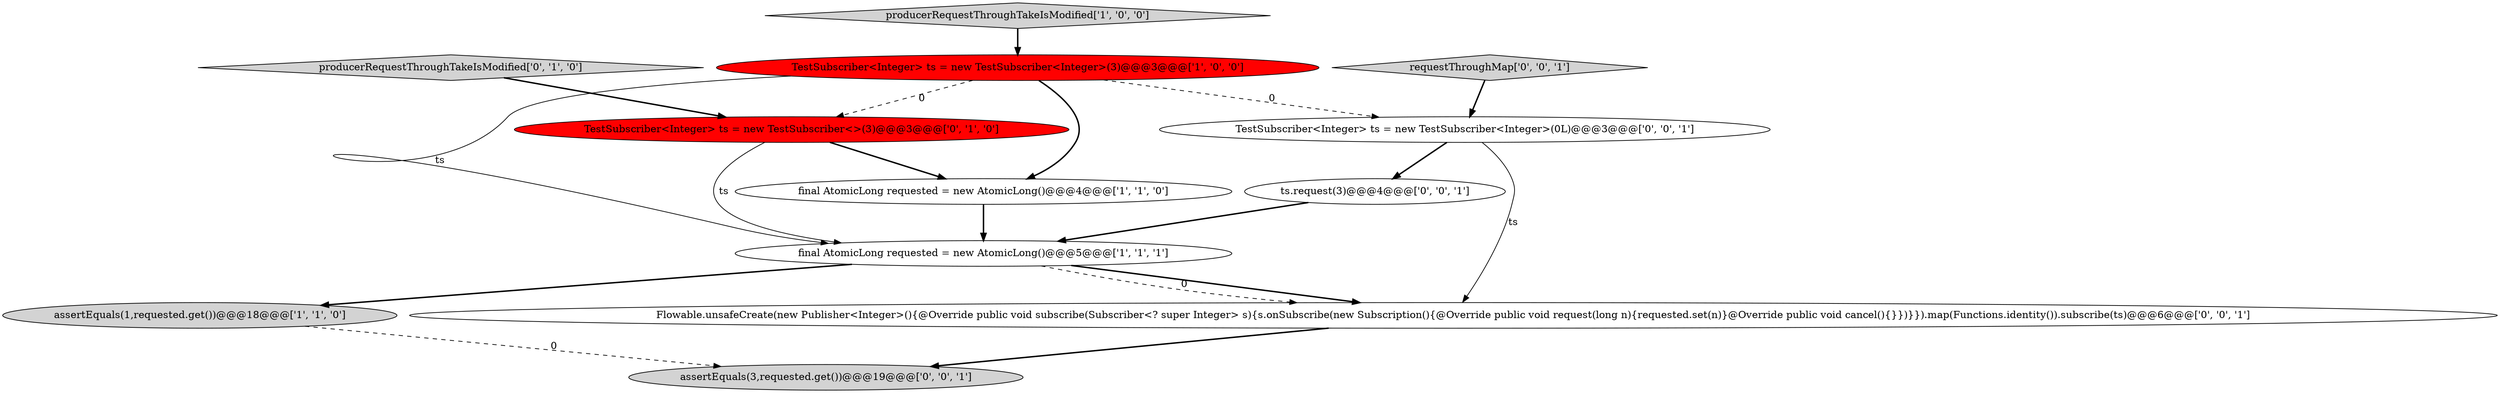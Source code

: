 digraph {
7 [style = filled, label = "assertEquals(3,requested.get())@@@19@@@['0', '0', '1']", fillcolor = lightgray, shape = ellipse image = "AAA0AAABBB3BBB"];
1 [style = filled, label = "producerRequestThroughTakeIsModified['1', '0', '0']", fillcolor = lightgray, shape = diamond image = "AAA0AAABBB1BBB"];
5 [style = filled, label = "producerRequestThroughTakeIsModified['0', '1', '0']", fillcolor = lightgray, shape = diamond image = "AAA0AAABBB2BBB"];
8 [style = filled, label = "TestSubscriber<Integer> ts = new TestSubscriber<Integer>(0L)@@@3@@@['0', '0', '1']", fillcolor = white, shape = ellipse image = "AAA0AAABBB3BBB"];
4 [style = filled, label = "assertEquals(1,requested.get())@@@18@@@['1', '1', '0']", fillcolor = lightgray, shape = ellipse image = "AAA0AAABBB1BBB"];
9 [style = filled, label = "Flowable.unsafeCreate(new Publisher<Integer>(){@Override public void subscribe(Subscriber<? super Integer> s){s.onSubscribe(new Subscription(){@Override public void request(long n){requested.set(n)}@Override public void cancel(){}})}}).map(Functions.identity()).subscribe(ts)@@@6@@@['0', '0', '1']", fillcolor = white, shape = ellipse image = "AAA0AAABBB3BBB"];
0 [style = filled, label = "final AtomicLong requested = new AtomicLong()@@@5@@@['1', '1', '1']", fillcolor = white, shape = ellipse image = "AAA0AAABBB1BBB"];
11 [style = filled, label = "ts.request(3)@@@4@@@['0', '0', '1']", fillcolor = white, shape = ellipse image = "AAA0AAABBB3BBB"];
6 [style = filled, label = "TestSubscriber<Integer> ts = new TestSubscriber<>(3)@@@3@@@['0', '1', '0']", fillcolor = red, shape = ellipse image = "AAA1AAABBB2BBB"];
2 [style = filled, label = "final AtomicLong requested = new AtomicLong()@@@4@@@['1', '1', '0']", fillcolor = white, shape = ellipse image = "AAA0AAABBB1BBB"];
10 [style = filled, label = "requestThroughMap['0', '0', '1']", fillcolor = lightgray, shape = diamond image = "AAA0AAABBB3BBB"];
3 [style = filled, label = "TestSubscriber<Integer> ts = new TestSubscriber<Integer>(3)@@@3@@@['1', '0', '0']", fillcolor = red, shape = ellipse image = "AAA1AAABBB1BBB"];
1->3 [style = bold, label=""];
3->8 [style = dashed, label="0"];
0->9 [style = bold, label=""];
2->0 [style = bold, label=""];
11->0 [style = bold, label=""];
3->0 [style = solid, label="ts"];
3->6 [style = dashed, label="0"];
0->9 [style = dashed, label="0"];
5->6 [style = bold, label=""];
3->2 [style = bold, label=""];
10->8 [style = bold, label=""];
9->7 [style = bold, label=""];
8->9 [style = solid, label="ts"];
0->4 [style = bold, label=""];
8->11 [style = bold, label=""];
4->7 [style = dashed, label="0"];
6->2 [style = bold, label=""];
6->0 [style = solid, label="ts"];
}

